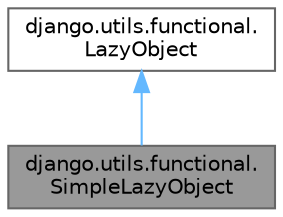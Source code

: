 digraph "django.utils.functional.SimpleLazyObject"
{
 // LATEX_PDF_SIZE
  bgcolor="transparent";
  edge [fontname=Helvetica,fontsize=10,labelfontname=Helvetica,labelfontsize=10];
  node [fontname=Helvetica,fontsize=10,shape=box,height=0.2,width=0.4];
  Node1 [id="Node000001",label="django.utils.functional.\lSimpleLazyObject",height=0.2,width=0.4,color="gray40", fillcolor="grey60", style="filled", fontcolor="black",tooltip=" "];
  Node2 -> Node1 [id="edge2_Node000001_Node000002",dir="back",color="steelblue1",style="solid",tooltip=" "];
  Node2 [id="Node000002",label="django.utils.functional.\lLazyObject",height=0.2,width=0.4,color="gray40", fillcolor="white", style="filled",URL="$classdjango_1_1utils_1_1functional_1_1LazyObject.html",tooltip=" "];
}
